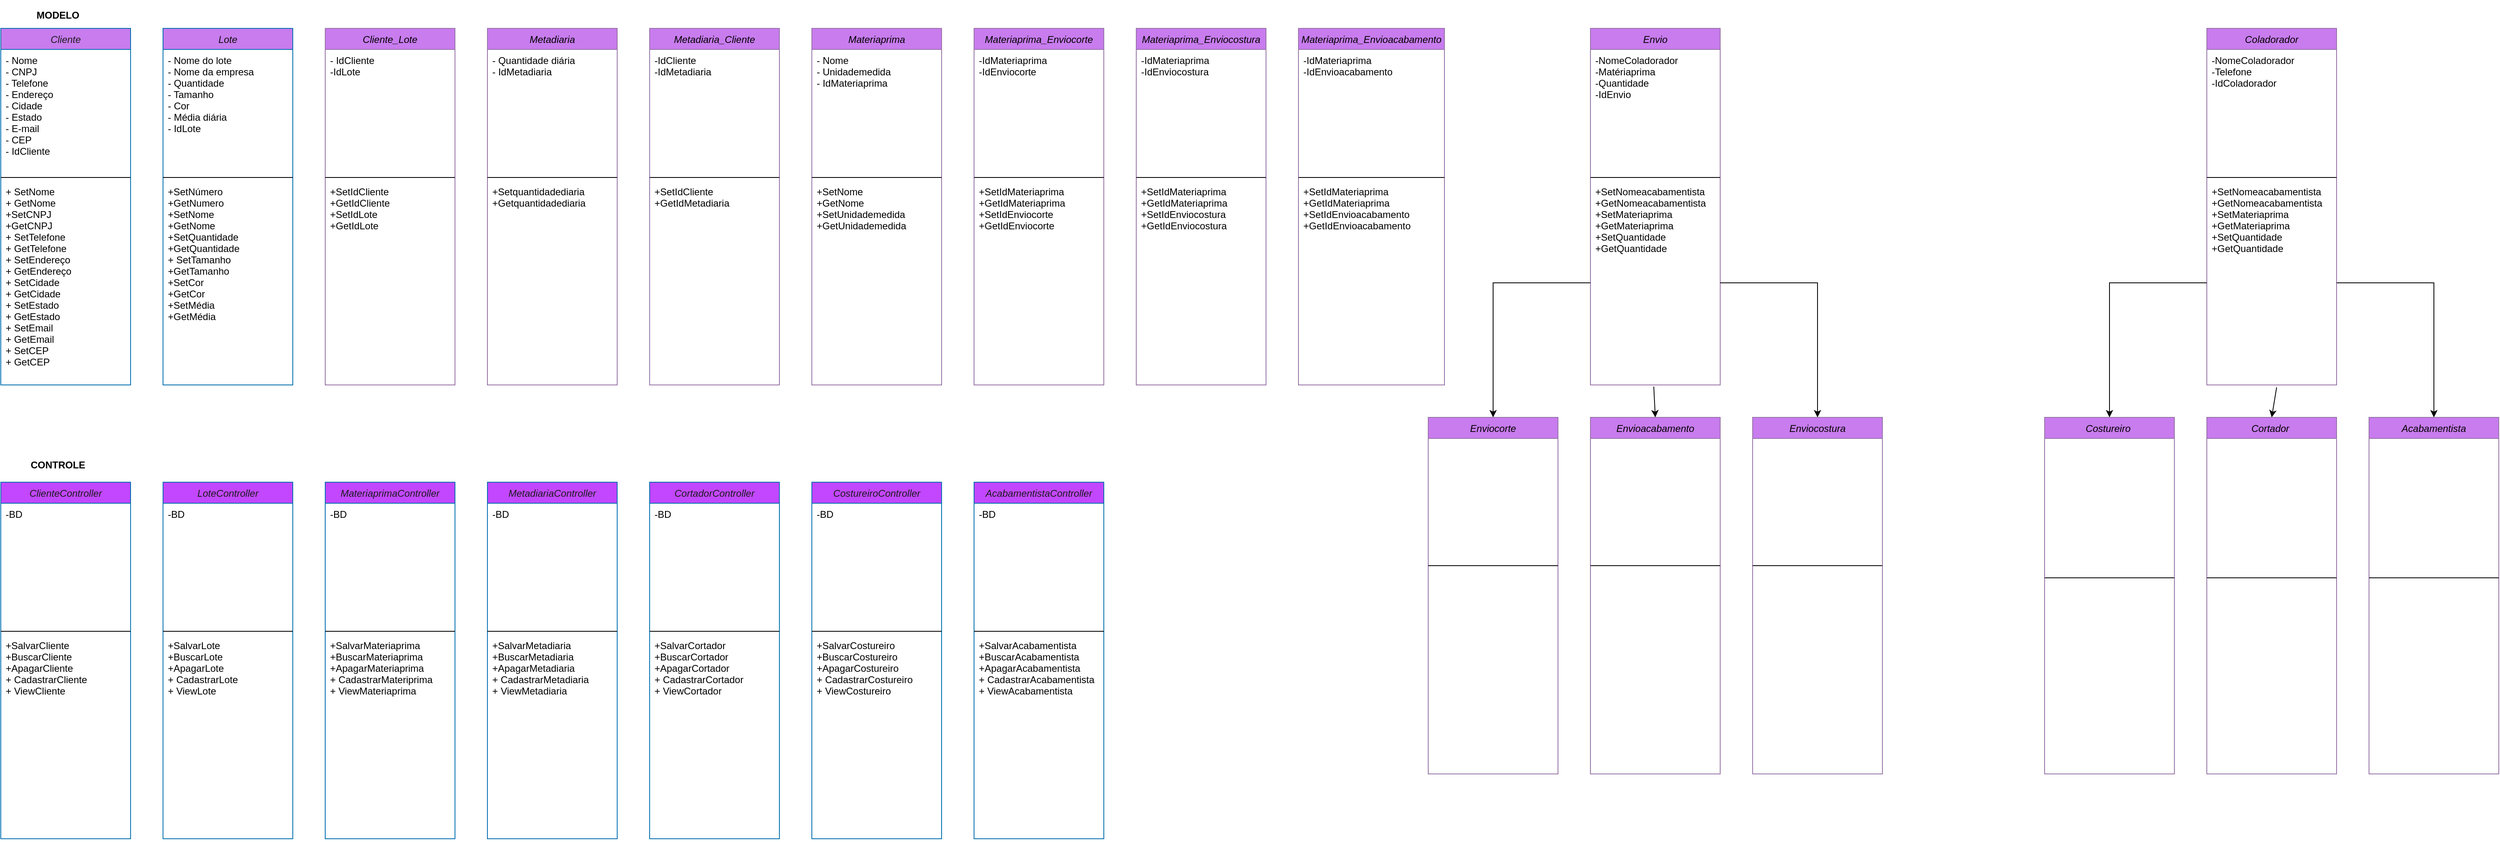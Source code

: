 <mxfile version="24.5.5" type="device">
  <diagram id="C5RBs43oDa-KdzZeNtuy" name="Page-1">
    <mxGraphModel dx="1434" dy="772" grid="1" gridSize="10" guides="1" tooltips="1" connect="1" arrows="1" fold="1" page="1" pageScale="1" pageWidth="827" pageHeight="1169" math="0" shadow="0">
      <root>
        <mxCell id="WIyWlLk6GJQsqaUBKTNV-0" />
        <mxCell id="WIyWlLk6GJQsqaUBKTNV-1" parent="WIyWlLk6GJQsqaUBKTNV-0" />
        <mxCell id="zkfFHV4jXpPFQw0GAbJ--0" value="Cliente" style="swimlane;fontStyle=2;align=center;verticalAlign=top;childLayout=stackLayout;horizontal=1;startSize=26;horizontalStack=0;resizeParent=1;resizeLast=0;collapsible=1;marginBottom=0;rounded=0;shadow=0;strokeWidth=1;fillColor=#c87cee;strokeColor=#006EAF;fontColor=#1C1C1C;" parent="WIyWlLk6GJQsqaUBKTNV-1" vertex="1">
          <mxGeometry x="40" y="40" width="160" height="440" as="geometry">
            <mxRectangle x="230" y="140" width="160" height="26" as="alternateBounds" />
          </mxGeometry>
        </mxCell>
        <mxCell id="zkfFHV4jXpPFQw0GAbJ--2" value="- Nome&#xa;- CNPJ&#xa;- Telefone&#xa;- Endereço &#xa;- Cidade &#xa;- Estado&#xa;- E-mail &#xa;- CEP&#xa;- IdCliente " style="text;align=left;verticalAlign=top;spacingLeft=4;spacingRight=4;overflow=hidden;rotatable=0;points=[[0,0.5],[1,0.5]];portConstraint=eastwest;rounded=0;shadow=0;html=0;" parent="zkfFHV4jXpPFQw0GAbJ--0" vertex="1">
          <mxGeometry y="26" width="160" height="154" as="geometry" />
        </mxCell>
        <mxCell id="zkfFHV4jXpPFQw0GAbJ--4" value="" style="line;html=1;strokeWidth=1;align=left;verticalAlign=middle;spacingTop=-1;spacingLeft=3;spacingRight=3;rotatable=0;labelPosition=right;points=[];portConstraint=eastwest;" parent="zkfFHV4jXpPFQw0GAbJ--0" vertex="1">
          <mxGeometry y="180" width="160" height="8" as="geometry" />
        </mxCell>
        <mxCell id="zkfFHV4jXpPFQw0GAbJ--5" value="+ SetNome&#xa;+ GetNome&#xa;+SetCNPJ&#xa;+GetCNPJ&#xa;+ SetTelefone&#xa;+ GetTelefone&#xa;+ SetEndereço&#xa;+ GetEndereço &#xa;+ SetCidade&#xa;+ GetCidade&#xa;+ SetEstado&#xa;+ GetEstado &#xa;+ SetEmail&#xa;+ GetEmail&#xa;+ SetCEP&#xa;+ GetCEP" style="text;align=left;verticalAlign=top;spacingLeft=4;spacingRight=4;overflow=hidden;rotatable=0;points=[[0,0.5],[1,0.5]];portConstraint=eastwest;" parent="zkfFHV4jXpPFQw0GAbJ--0" vertex="1">
          <mxGeometry y="188" width="160" height="252" as="geometry" />
        </mxCell>
        <mxCell id="ufXeh0rlqe1aA6A5v5uA-0" value="Lote" style="swimlane;fontStyle=2;align=center;verticalAlign=top;childLayout=stackLayout;horizontal=1;startSize=26;horizontalStack=0;resizeParent=1;resizeLast=0;collapsible=1;marginBottom=0;rounded=0;shadow=0;strokeWidth=1;fillColor=#c87cee;strokeColor=#006EAF;fontColor=#0F0F0F;" parent="WIyWlLk6GJQsqaUBKTNV-1" vertex="1">
          <mxGeometry x="240" y="40" width="160" height="440" as="geometry">
            <mxRectangle x="230" y="140" width="160" height="26" as="alternateBounds" />
          </mxGeometry>
        </mxCell>
        <mxCell id="ufXeh0rlqe1aA6A5v5uA-1" value="- Nome do lote&#xa;- Nome da empresa&#xa;- Quantidade&#xa;- Tamanho&#xa;- Cor &#xa;- Média diária &#xa;- IdLote" style="text;align=left;verticalAlign=top;spacingLeft=4;spacingRight=4;overflow=hidden;rotatable=0;points=[[0,0.5],[1,0.5]];portConstraint=eastwest;rounded=0;shadow=0;html=0;" parent="ufXeh0rlqe1aA6A5v5uA-0" vertex="1">
          <mxGeometry y="26" width="160" height="154" as="geometry" />
        </mxCell>
        <mxCell id="ufXeh0rlqe1aA6A5v5uA-2" value="" style="line;html=1;strokeWidth=1;align=left;verticalAlign=middle;spacingTop=-1;spacingLeft=3;spacingRight=3;rotatable=0;labelPosition=right;points=[];portConstraint=eastwest;" parent="ufXeh0rlqe1aA6A5v5uA-0" vertex="1">
          <mxGeometry y="180" width="160" height="8" as="geometry" />
        </mxCell>
        <mxCell id="ufXeh0rlqe1aA6A5v5uA-3" value="+SetNúmero&#xa;+GetNumero&#xa;+SetNome&#xa;+GetNome&#xa;+SetQuantidade&#xa;+GetQuantidade&#xa;+ SetTamanho&#xa;+GetTamanho&#xa;+SetCor&#xa;+GetCor&#xa;+SetMédia&#xa;+GetMédia" style="text;align=left;verticalAlign=top;spacingLeft=4;spacingRight=4;overflow=hidden;rotatable=0;points=[[0,0.5],[1,0.5]];portConstraint=eastwest;" parent="ufXeh0rlqe1aA6A5v5uA-0" vertex="1">
          <mxGeometry y="188" width="160" height="242" as="geometry" />
        </mxCell>
        <mxCell id="ufXeh0rlqe1aA6A5v5uA-5" value="Cliente_Lote" style="swimlane;fontStyle=2;align=center;verticalAlign=top;childLayout=stackLayout;horizontal=1;startSize=26;horizontalStack=0;resizeParent=1;resizeLast=0;collapsible=1;marginBottom=0;rounded=0;shadow=0;strokeWidth=1;fillColor=#c87cee;strokeColor=#9673a6;" parent="WIyWlLk6GJQsqaUBKTNV-1" vertex="1">
          <mxGeometry x="440" y="40" width="160" height="440" as="geometry">
            <mxRectangle x="230" y="140" width="160" height="26" as="alternateBounds" />
          </mxGeometry>
        </mxCell>
        <mxCell id="ufXeh0rlqe1aA6A5v5uA-6" value="- IdCliente&#xa;-IdLote" style="text;align=left;verticalAlign=top;spacingLeft=4;spacingRight=4;overflow=hidden;rotatable=0;points=[[0,0.5],[1,0.5]];portConstraint=eastwest;rounded=0;shadow=0;html=0;" parent="ufXeh0rlqe1aA6A5v5uA-5" vertex="1">
          <mxGeometry y="26" width="160" height="154" as="geometry" />
        </mxCell>
        <mxCell id="ufXeh0rlqe1aA6A5v5uA-7" value="" style="line;html=1;strokeWidth=1;align=left;verticalAlign=middle;spacingTop=-1;spacingLeft=3;spacingRight=3;rotatable=0;labelPosition=right;points=[];portConstraint=eastwest;" parent="ufXeh0rlqe1aA6A5v5uA-5" vertex="1">
          <mxGeometry y="180" width="160" height="8" as="geometry" />
        </mxCell>
        <mxCell id="ufXeh0rlqe1aA6A5v5uA-8" value="+SetIdCliente&#xa;+GetIdCliente&#xa;+SetIdLote&#xa;+GetIdLote" style="text;align=left;verticalAlign=top;spacingLeft=4;spacingRight=4;overflow=hidden;rotatable=0;points=[[0,0.5],[1,0.5]];portConstraint=eastwest;" parent="ufXeh0rlqe1aA6A5v5uA-5" vertex="1">
          <mxGeometry y="188" width="160" height="242" as="geometry" />
        </mxCell>
        <mxCell id="ufXeh0rlqe1aA6A5v5uA-9" value="Metadiaria" style="swimlane;fontStyle=2;align=center;verticalAlign=top;childLayout=stackLayout;horizontal=1;startSize=26;horizontalStack=0;resizeParent=1;resizeLast=0;collapsible=1;marginBottom=0;rounded=0;shadow=0;strokeWidth=1;fillColor=#c87cee;strokeColor=#9673a6;" parent="WIyWlLk6GJQsqaUBKTNV-1" vertex="1">
          <mxGeometry x="640" y="40" width="160" height="440" as="geometry">
            <mxRectangle x="230" y="140" width="160" height="26" as="alternateBounds" />
          </mxGeometry>
        </mxCell>
        <mxCell id="ufXeh0rlqe1aA6A5v5uA-10" value="- Quantidade diária&#xa;- IdMetadiaria" style="text;align=left;verticalAlign=top;spacingLeft=4;spacingRight=4;overflow=hidden;rotatable=0;points=[[0,0.5],[1,0.5]];portConstraint=eastwest;rounded=0;shadow=0;html=0;" parent="ufXeh0rlqe1aA6A5v5uA-9" vertex="1">
          <mxGeometry y="26" width="160" height="154" as="geometry" />
        </mxCell>
        <mxCell id="ufXeh0rlqe1aA6A5v5uA-11" value="" style="line;html=1;strokeWidth=1;align=left;verticalAlign=middle;spacingTop=-1;spacingLeft=3;spacingRight=3;rotatable=0;labelPosition=right;points=[];portConstraint=eastwest;" parent="ufXeh0rlqe1aA6A5v5uA-9" vertex="1">
          <mxGeometry y="180" width="160" height="8" as="geometry" />
        </mxCell>
        <mxCell id="ufXeh0rlqe1aA6A5v5uA-12" value="+Setquantidadediaria&#xa;+Getquantidadediaria&#xa;" style="text;align=left;verticalAlign=top;spacingLeft=4;spacingRight=4;overflow=hidden;rotatable=0;points=[[0,0.5],[1,0.5]];portConstraint=eastwest;" parent="ufXeh0rlqe1aA6A5v5uA-9" vertex="1">
          <mxGeometry y="188" width="160" height="242" as="geometry" />
        </mxCell>
        <mxCell id="ufXeh0rlqe1aA6A5v5uA-13" value="Metadiaria_Cliente" style="swimlane;fontStyle=2;align=center;verticalAlign=top;childLayout=stackLayout;horizontal=1;startSize=26;horizontalStack=0;resizeParent=1;resizeLast=0;collapsible=1;marginBottom=0;rounded=0;shadow=0;strokeWidth=1;fillColor=#c87cee;strokeColor=#9673a6;" parent="WIyWlLk6GJQsqaUBKTNV-1" vertex="1">
          <mxGeometry x="840" y="40" width="160" height="440" as="geometry">
            <mxRectangle x="230" y="140" width="160" height="26" as="alternateBounds" />
          </mxGeometry>
        </mxCell>
        <mxCell id="ufXeh0rlqe1aA6A5v5uA-14" value="-IdCliente&#xa;-IdMetadiaria" style="text;align=left;verticalAlign=top;spacingLeft=4;spacingRight=4;overflow=hidden;rotatable=0;points=[[0,0.5],[1,0.5]];portConstraint=eastwest;rounded=0;shadow=0;html=0;" parent="ufXeh0rlqe1aA6A5v5uA-13" vertex="1">
          <mxGeometry y="26" width="160" height="154" as="geometry" />
        </mxCell>
        <mxCell id="ufXeh0rlqe1aA6A5v5uA-15" value="" style="line;html=1;strokeWidth=1;align=left;verticalAlign=middle;spacingTop=-1;spacingLeft=3;spacingRight=3;rotatable=0;labelPosition=right;points=[];portConstraint=eastwest;" parent="ufXeh0rlqe1aA6A5v5uA-13" vertex="1">
          <mxGeometry y="180" width="160" height="8" as="geometry" />
        </mxCell>
        <mxCell id="ufXeh0rlqe1aA6A5v5uA-16" value="+SetIdCliente&#xa;+GetIdMetadiaria" style="text;align=left;verticalAlign=top;spacingLeft=4;spacingRight=4;overflow=hidden;rotatable=0;points=[[0,0.5],[1,0.5]];portConstraint=eastwest;" parent="ufXeh0rlqe1aA6A5v5uA-13" vertex="1">
          <mxGeometry y="188" width="160" height="242" as="geometry" />
        </mxCell>
        <mxCell id="ufXeh0rlqe1aA6A5v5uA-17" value="Materiaprima" style="swimlane;fontStyle=2;align=center;verticalAlign=top;childLayout=stackLayout;horizontal=1;startSize=26;horizontalStack=0;resizeParent=1;resizeLast=0;collapsible=1;marginBottom=0;rounded=0;shadow=0;strokeWidth=1;fillColor=#c87cee;strokeColor=#9673a6;" parent="WIyWlLk6GJQsqaUBKTNV-1" vertex="1">
          <mxGeometry x="1040" y="40" width="160" height="440" as="geometry">
            <mxRectangle x="230" y="140" width="160" height="26" as="alternateBounds" />
          </mxGeometry>
        </mxCell>
        <mxCell id="ufXeh0rlqe1aA6A5v5uA-18" value="- Nome&#xa;- Unidademedida&#xa;- IdMateriaprima" style="text;align=left;verticalAlign=top;spacingLeft=4;spacingRight=4;overflow=hidden;rotatable=0;points=[[0,0.5],[1,0.5]];portConstraint=eastwest;rounded=0;shadow=0;html=0;" parent="ufXeh0rlqe1aA6A5v5uA-17" vertex="1">
          <mxGeometry y="26" width="160" height="154" as="geometry" />
        </mxCell>
        <mxCell id="ufXeh0rlqe1aA6A5v5uA-19" value="" style="line;html=1;strokeWidth=1;align=left;verticalAlign=middle;spacingTop=-1;spacingLeft=3;spacingRight=3;rotatable=0;labelPosition=right;points=[];portConstraint=eastwest;" parent="ufXeh0rlqe1aA6A5v5uA-17" vertex="1">
          <mxGeometry y="180" width="160" height="8" as="geometry" />
        </mxCell>
        <mxCell id="ufXeh0rlqe1aA6A5v5uA-20" value="+SetNome&#xa;+GetNome&#xa;+SetUnidademedida&#xa;+GetUnidademedida " style="text;align=left;verticalAlign=top;spacingLeft=4;spacingRight=4;overflow=hidden;rotatable=0;points=[[0,0.5],[1,0.5]];portConstraint=eastwest;" parent="ufXeh0rlqe1aA6A5v5uA-17" vertex="1">
          <mxGeometry y="188" width="160" height="242" as="geometry" />
        </mxCell>
        <mxCell id="ufXeh0rlqe1aA6A5v5uA-21" value="Enviocorte" style="swimlane;fontStyle=2;align=center;verticalAlign=top;childLayout=stackLayout;horizontal=1;startSize=26;horizontalStack=0;resizeParent=1;resizeLast=0;collapsible=1;marginBottom=0;rounded=0;shadow=0;strokeWidth=1;fillColor=#c87cee;strokeColor=#9673a6;" parent="WIyWlLk6GJQsqaUBKTNV-1" vertex="1">
          <mxGeometry x="1800" y="520" width="160" height="440" as="geometry">
            <mxRectangle x="230" y="140" width="160" height="26" as="alternateBounds" />
          </mxGeometry>
        </mxCell>
        <mxCell id="ufXeh0rlqe1aA6A5v5uA-23" value="" style="line;html=1;strokeWidth=1;align=left;verticalAlign=middle;spacingTop=-1;spacingLeft=3;spacingRight=3;rotatable=0;labelPosition=right;points=[];portConstraint=eastwest;" parent="ufXeh0rlqe1aA6A5v5uA-21" vertex="1">
          <mxGeometry y="26" width="160" height="314" as="geometry" />
        </mxCell>
        <mxCell id="ufXeh0rlqe1aA6A5v5uA-25" value="Materiaprima_Enviocorte" style="swimlane;fontStyle=2;align=center;verticalAlign=top;childLayout=stackLayout;horizontal=1;startSize=26;horizontalStack=0;resizeParent=1;resizeLast=0;collapsible=1;marginBottom=0;rounded=0;shadow=0;strokeWidth=1;fillColor=#c87cee;strokeColor=#9673a6;" parent="WIyWlLk6GJQsqaUBKTNV-1" vertex="1">
          <mxGeometry x="1240" y="40" width="160" height="440" as="geometry">
            <mxRectangle x="230" y="140" width="160" height="26" as="alternateBounds" />
          </mxGeometry>
        </mxCell>
        <mxCell id="ufXeh0rlqe1aA6A5v5uA-26" value="-IdMateriaprima&#xa;-IdEnviocorte" style="text;align=left;verticalAlign=top;spacingLeft=4;spacingRight=4;overflow=hidden;rotatable=0;points=[[0,0.5],[1,0.5]];portConstraint=eastwest;rounded=0;shadow=0;html=0;" parent="ufXeh0rlqe1aA6A5v5uA-25" vertex="1">
          <mxGeometry y="26" width="160" height="154" as="geometry" />
        </mxCell>
        <mxCell id="ufXeh0rlqe1aA6A5v5uA-27" value="" style="line;html=1;strokeWidth=1;align=left;verticalAlign=middle;spacingTop=-1;spacingLeft=3;spacingRight=3;rotatable=0;labelPosition=right;points=[];portConstraint=eastwest;" parent="ufXeh0rlqe1aA6A5v5uA-25" vertex="1">
          <mxGeometry y="180" width="160" height="8" as="geometry" />
        </mxCell>
        <mxCell id="ufXeh0rlqe1aA6A5v5uA-28" value="+SetIdMateriaprima&#xa;+GetIdMateriaprima&#xa;+SetIdEnviocorte&#xa;+GetIdEnviocorte" style="text;align=left;verticalAlign=top;spacingLeft=4;spacingRight=4;overflow=hidden;rotatable=0;points=[[0,0.5],[1,0.5]];portConstraint=eastwest;" parent="ufXeh0rlqe1aA6A5v5uA-25" vertex="1">
          <mxGeometry y="188" width="160" height="242" as="geometry" />
        </mxCell>
        <mxCell id="ufXeh0rlqe1aA6A5v5uA-37" value="Materiaprima_Enviocostura" style="swimlane;fontStyle=2;align=center;verticalAlign=top;childLayout=stackLayout;horizontal=1;startSize=26;horizontalStack=0;resizeParent=1;resizeLast=0;collapsible=1;marginBottom=0;rounded=0;shadow=0;strokeWidth=1;fillColor=#c87cee;strokeColor=#9673a6;" parent="WIyWlLk6GJQsqaUBKTNV-1" vertex="1">
          <mxGeometry x="1440" y="40" width="160" height="440" as="geometry">
            <mxRectangle x="230" y="140" width="160" height="26" as="alternateBounds" />
          </mxGeometry>
        </mxCell>
        <mxCell id="ufXeh0rlqe1aA6A5v5uA-38" value="-IdMateriaprima&#xa;-IdEnviocostura" style="text;align=left;verticalAlign=top;spacingLeft=4;spacingRight=4;overflow=hidden;rotatable=0;points=[[0,0.5],[1,0.5]];portConstraint=eastwest;rounded=0;shadow=0;html=0;" parent="ufXeh0rlqe1aA6A5v5uA-37" vertex="1">
          <mxGeometry y="26" width="160" height="154" as="geometry" />
        </mxCell>
        <mxCell id="ufXeh0rlqe1aA6A5v5uA-39" value="" style="line;html=1;strokeWidth=1;align=left;verticalAlign=middle;spacingTop=-1;spacingLeft=3;spacingRight=3;rotatable=0;labelPosition=right;points=[];portConstraint=eastwest;" parent="ufXeh0rlqe1aA6A5v5uA-37" vertex="1">
          <mxGeometry y="180" width="160" height="8" as="geometry" />
        </mxCell>
        <mxCell id="ufXeh0rlqe1aA6A5v5uA-40" value="+SetIdMateriaprima&#xa;+GetIdMateriaprima&#xa;+SetIdEnviocostura&#xa;+GetIdEnviocostura" style="text;align=left;verticalAlign=top;spacingLeft=4;spacingRight=4;overflow=hidden;rotatable=0;points=[[0,0.5],[1,0.5]];portConstraint=eastwest;" parent="ufXeh0rlqe1aA6A5v5uA-37" vertex="1">
          <mxGeometry y="188" width="160" height="242" as="geometry" />
        </mxCell>
        <mxCell id="ufXeh0rlqe1aA6A5v5uA-41" value="Envioacabamento" style="swimlane;fontStyle=2;align=center;verticalAlign=top;childLayout=stackLayout;horizontal=1;startSize=26;horizontalStack=0;resizeParent=1;resizeLast=0;collapsible=1;marginBottom=0;rounded=0;shadow=0;strokeWidth=1;fillColor=#c87cee;strokeColor=#9673a6;" parent="WIyWlLk6GJQsqaUBKTNV-1" vertex="1">
          <mxGeometry x="2000" y="520" width="160" height="440" as="geometry">
            <mxRectangle x="230" y="140" width="160" height="26" as="alternateBounds" />
          </mxGeometry>
        </mxCell>
        <mxCell id="ufXeh0rlqe1aA6A5v5uA-43" value="" style="line;html=1;strokeWidth=1;align=left;verticalAlign=middle;spacingTop=-1;spacingLeft=3;spacingRight=3;rotatable=0;labelPosition=right;points=[];portConstraint=eastwest;" parent="ufXeh0rlqe1aA6A5v5uA-41" vertex="1">
          <mxGeometry y="26" width="160" height="314" as="geometry" />
        </mxCell>
        <mxCell id="ufXeh0rlqe1aA6A5v5uA-45" value="Materiaprima_Envioacabamento" style="swimlane;fontStyle=2;align=center;verticalAlign=top;childLayout=stackLayout;horizontal=1;startSize=26;horizontalStack=0;resizeParent=1;resizeLast=0;collapsible=1;marginBottom=0;rounded=0;shadow=0;strokeWidth=1;fillColor=#c87cee;strokeColor=#9673a6;" parent="WIyWlLk6GJQsqaUBKTNV-1" vertex="1">
          <mxGeometry x="1640" y="40" width="180" height="440" as="geometry">
            <mxRectangle x="230" y="140" width="160" height="26" as="alternateBounds" />
          </mxGeometry>
        </mxCell>
        <mxCell id="ufXeh0rlqe1aA6A5v5uA-46" value="-IdMateriaprima&#xa;-IdEnvioacabamento" style="text;align=left;verticalAlign=top;spacingLeft=4;spacingRight=4;overflow=hidden;rotatable=0;points=[[0,0.5],[1,0.5]];portConstraint=eastwest;rounded=0;shadow=0;html=0;" parent="ufXeh0rlqe1aA6A5v5uA-45" vertex="1">
          <mxGeometry y="26" width="180" height="154" as="geometry" />
        </mxCell>
        <mxCell id="ufXeh0rlqe1aA6A5v5uA-47" value="" style="line;html=1;strokeWidth=1;align=left;verticalAlign=middle;spacingTop=-1;spacingLeft=3;spacingRight=3;rotatable=0;labelPosition=right;points=[];portConstraint=eastwest;" parent="ufXeh0rlqe1aA6A5v5uA-45" vertex="1">
          <mxGeometry y="180" width="180" height="8" as="geometry" />
        </mxCell>
        <mxCell id="ufXeh0rlqe1aA6A5v5uA-48" value="+SetIdMateriaprima&#xa;+GetIdMateriaprima&#xa;+SetIdEnvioacabamento&#xa;+GetIdEnvioacabamento&#xa;" style="text;align=left;verticalAlign=top;spacingLeft=4;spacingRight=4;overflow=hidden;rotatable=0;points=[[0,0.5],[1,0.5]];portConstraint=eastwest;" parent="ufXeh0rlqe1aA6A5v5uA-45" vertex="1">
          <mxGeometry y="188" width="180" height="242" as="geometry" />
        </mxCell>
        <mxCell id="ufXeh0rlqe1aA6A5v5uA-49" value="ClienteController" style="swimlane;fontStyle=2;align=center;verticalAlign=top;childLayout=stackLayout;horizontal=1;startSize=26;horizontalStack=0;resizeParent=1;resizeLast=0;collapsible=1;marginBottom=0;rounded=0;shadow=0;strokeWidth=1;fillColor=#c247ff;strokeColor=#006EAF;fontColor=#1C1C1C;" parent="WIyWlLk6GJQsqaUBKTNV-1" vertex="1">
          <mxGeometry x="40" y="600" width="160" height="440" as="geometry">
            <mxRectangle x="230" y="140" width="160" height="26" as="alternateBounds" />
          </mxGeometry>
        </mxCell>
        <mxCell id="ufXeh0rlqe1aA6A5v5uA-50" value="-BD" style="text;align=left;verticalAlign=top;spacingLeft=4;spacingRight=4;overflow=hidden;rotatable=0;points=[[0,0.5],[1,0.5]];portConstraint=eastwest;rounded=0;shadow=0;html=0;" parent="ufXeh0rlqe1aA6A5v5uA-49" vertex="1">
          <mxGeometry y="26" width="160" height="154" as="geometry" />
        </mxCell>
        <mxCell id="ufXeh0rlqe1aA6A5v5uA-51" value="" style="line;html=1;strokeWidth=1;align=left;verticalAlign=middle;spacingTop=-1;spacingLeft=3;spacingRight=3;rotatable=0;labelPosition=right;points=[];portConstraint=eastwest;" parent="ufXeh0rlqe1aA6A5v5uA-49" vertex="1">
          <mxGeometry y="180" width="160" height="8" as="geometry" />
        </mxCell>
        <mxCell id="ufXeh0rlqe1aA6A5v5uA-52" value="+SalvarCliente&#xa;+BuscarCliente&#xa;+ApagarCliente&#xa;+ CadastrarCliente&#xa;+ ViewCliente" style="text;align=left;verticalAlign=top;spacingLeft=4;spacingRight=4;overflow=hidden;rotatable=0;points=[[0,0.5],[1,0.5]];portConstraint=eastwest;" parent="ufXeh0rlqe1aA6A5v5uA-49" vertex="1">
          <mxGeometry y="188" width="160" height="252" as="geometry" />
        </mxCell>
        <mxCell id="ufXeh0rlqe1aA6A5v5uA-53" value="LoteController" style="swimlane;fontStyle=2;align=center;verticalAlign=top;childLayout=stackLayout;horizontal=1;startSize=26;horizontalStack=0;resizeParent=1;resizeLast=0;collapsible=1;marginBottom=0;rounded=0;shadow=0;strokeWidth=1;fillColor=#c247ff;strokeColor=#006EAF;fontColor=#1C1C1C;" parent="WIyWlLk6GJQsqaUBKTNV-1" vertex="1">
          <mxGeometry x="240" y="600" width="160" height="440" as="geometry">
            <mxRectangle x="230" y="140" width="160" height="26" as="alternateBounds" />
          </mxGeometry>
        </mxCell>
        <mxCell id="ufXeh0rlqe1aA6A5v5uA-54" value="-BD" style="text;align=left;verticalAlign=top;spacingLeft=4;spacingRight=4;overflow=hidden;rotatable=0;points=[[0,0.5],[1,0.5]];portConstraint=eastwest;rounded=0;shadow=0;html=0;" parent="ufXeh0rlqe1aA6A5v5uA-53" vertex="1">
          <mxGeometry y="26" width="160" height="154" as="geometry" />
        </mxCell>
        <mxCell id="ufXeh0rlqe1aA6A5v5uA-55" value="" style="line;html=1;strokeWidth=1;align=left;verticalAlign=middle;spacingTop=-1;spacingLeft=3;spacingRight=3;rotatable=0;labelPosition=right;points=[];portConstraint=eastwest;" parent="ufXeh0rlqe1aA6A5v5uA-53" vertex="1">
          <mxGeometry y="180" width="160" height="8" as="geometry" />
        </mxCell>
        <mxCell id="ufXeh0rlqe1aA6A5v5uA-56" value="+SalvarLote&#xa;+BuscarLote&#xa;+ApagarLote&#xa;+ CadastrarLote&#xa;+ ViewLote" style="text;align=left;verticalAlign=top;spacingLeft=4;spacingRight=4;overflow=hidden;rotatable=0;points=[[0,0.5],[1,0.5]];portConstraint=eastwest;" parent="ufXeh0rlqe1aA6A5v5uA-53" vertex="1">
          <mxGeometry y="188" width="160" height="252" as="geometry" />
        </mxCell>
        <mxCell id="ufXeh0rlqe1aA6A5v5uA-61" value="MateriaprimaController" style="swimlane;fontStyle=2;align=center;verticalAlign=top;childLayout=stackLayout;horizontal=1;startSize=26;horizontalStack=0;resizeParent=1;resizeLast=0;collapsible=1;marginBottom=0;rounded=0;shadow=0;strokeWidth=1;fillColor=#c247ff;strokeColor=#006EAF;fontColor=#1C1C1C;" parent="WIyWlLk6GJQsqaUBKTNV-1" vertex="1">
          <mxGeometry x="440" y="600" width="160" height="440" as="geometry">
            <mxRectangle x="230" y="140" width="160" height="26" as="alternateBounds" />
          </mxGeometry>
        </mxCell>
        <mxCell id="ufXeh0rlqe1aA6A5v5uA-62" value="-BD" style="text;align=left;verticalAlign=top;spacingLeft=4;spacingRight=4;overflow=hidden;rotatable=0;points=[[0,0.5],[1,0.5]];portConstraint=eastwest;rounded=0;shadow=0;html=0;" parent="ufXeh0rlqe1aA6A5v5uA-61" vertex="1">
          <mxGeometry y="26" width="160" height="154" as="geometry" />
        </mxCell>
        <mxCell id="ufXeh0rlqe1aA6A5v5uA-63" value="" style="line;html=1;strokeWidth=1;align=left;verticalAlign=middle;spacingTop=-1;spacingLeft=3;spacingRight=3;rotatable=0;labelPosition=right;points=[];portConstraint=eastwest;" parent="ufXeh0rlqe1aA6A5v5uA-61" vertex="1">
          <mxGeometry y="180" width="160" height="8" as="geometry" />
        </mxCell>
        <mxCell id="ufXeh0rlqe1aA6A5v5uA-64" value="+SalvarMateriaprima&#xa;+BuscarMateriaprima&#xa;+ApagarMateriaprima&#xa;+ CadastrarMateriprima&#xa;+ ViewMateriaprima" style="text;align=left;verticalAlign=top;spacingLeft=4;spacingRight=4;overflow=hidden;rotatable=0;points=[[0,0.5],[1,0.5]];portConstraint=eastwest;" parent="ufXeh0rlqe1aA6A5v5uA-61" vertex="1">
          <mxGeometry y="188" width="160" height="252" as="geometry" />
        </mxCell>
        <mxCell id="ufXeh0rlqe1aA6A5v5uA-65" value="MetadiariaController" style="swimlane;fontStyle=2;align=center;verticalAlign=top;childLayout=stackLayout;horizontal=1;startSize=26;horizontalStack=0;resizeParent=1;resizeLast=0;collapsible=1;marginBottom=0;rounded=0;shadow=0;strokeWidth=1;fillColor=#c247ff;strokeColor=#006EAF;fontColor=#1C1C1C;" parent="WIyWlLk6GJQsqaUBKTNV-1" vertex="1">
          <mxGeometry x="640" y="600" width="160" height="440" as="geometry">
            <mxRectangle x="230" y="140" width="160" height="26" as="alternateBounds" />
          </mxGeometry>
        </mxCell>
        <mxCell id="ufXeh0rlqe1aA6A5v5uA-66" value="-BD" style="text;align=left;verticalAlign=top;spacingLeft=4;spacingRight=4;overflow=hidden;rotatable=0;points=[[0,0.5],[1,0.5]];portConstraint=eastwest;rounded=0;shadow=0;html=0;" parent="ufXeh0rlqe1aA6A5v5uA-65" vertex="1">
          <mxGeometry y="26" width="160" height="154" as="geometry" />
        </mxCell>
        <mxCell id="ufXeh0rlqe1aA6A5v5uA-67" value="" style="line;html=1;strokeWidth=1;align=left;verticalAlign=middle;spacingTop=-1;spacingLeft=3;spacingRight=3;rotatable=0;labelPosition=right;points=[];portConstraint=eastwest;" parent="ufXeh0rlqe1aA6A5v5uA-65" vertex="1">
          <mxGeometry y="180" width="160" height="8" as="geometry" />
        </mxCell>
        <mxCell id="ufXeh0rlqe1aA6A5v5uA-68" value="+SalvarMetadiaria&#xa;+BuscarMetadiaria&#xa;+ApagarMetadiaria&#xa;+ CadastrarMetadiaria&#xa;+ ViewMetadiaria" style="text;align=left;verticalAlign=top;spacingLeft=4;spacingRight=4;overflow=hidden;rotatable=0;points=[[0,0.5],[1,0.5]];portConstraint=eastwest;" parent="ufXeh0rlqe1aA6A5v5uA-65" vertex="1">
          <mxGeometry y="188" width="160" height="252" as="geometry" />
        </mxCell>
        <mxCell id="ufXeh0rlqe1aA6A5v5uA-69" value="CortadorController" style="swimlane;fontStyle=2;align=center;verticalAlign=top;childLayout=stackLayout;horizontal=1;startSize=26;horizontalStack=0;resizeParent=1;resizeLast=0;collapsible=1;marginBottom=0;rounded=0;shadow=0;strokeWidth=1;fillColor=#c247ff;strokeColor=#006EAF;fontColor=#1C1C1C;" parent="WIyWlLk6GJQsqaUBKTNV-1" vertex="1">
          <mxGeometry x="840" y="600" width="160" height="440" as="geometry">
            <mxRectangle x="230" y="140" width="160" height="26" as="alternateBounds" />
          </mxGeometry>
        </mxCell>
        <mxCell id="ufXeh0rlqe1aA6A5v5uA-70" value="-BD" style="text;align=left;verticalAlign=top;spacingLeft=4;spacingRight=4;overflow=hidden;rotatable=0;points=[[0,0.5],[1,0.5]];portConstraint=eastwest;rounded=0;shadow=0;html=0;" parent="ufXeh0rlqe1aA6A5v5uA-69" vertex="1">
          <mxGeometry y="26" width="160" height="154" as="geometry" />
        </mxCell>
        <mxCell id="ufXeh0rlqe1aA6A5v5uA-71" value="" style="line;html=1;strokeWidth=1;align=left;verticalAlign=middle;spacingTop=-1;spacingLeft=3;spacingRight=3;rotatable=0;labelPosition=right;points=[];portConstraint=eastwest;" parent="ufXeh0rlqe1aA6A5v5uA-69" vertex="1">
          <mxGeometry y="180" width="160" height="8" as="geometry" />
        </mxCell>
        <mxCell id="ufXeh0rlqe1aA6A5v5uA-72" value="+SalvarCortador&#xa;+BuscarCortador&#xa;+ApagarCortador&#xa;+ CadastrarCortador&#xa;+ ViewCortador" style="text;align=left;verticalAlign=top;spacingLeft=4;spacingRight=4;overflow=hidden;rotatable=0;points=[[0,0.5],[1,0.5]];portConstraint=eastwest;" parent="ufXeh0rlqe1aA6A5v5uA-69" vertex="1">
          <mxGeometry y="188" width="160" height="252" as="geometry" />
        </mxCell>
        <mxCell id="ufXeh0rlqe1aA6A5v5uA-73" value="CostureiroController" style="swimlane;fontStyle=2;align=center;verticalAlign=top;childLayout=stackLayout;horizontal=1;startSize=26;horizontalStack=0;resizeParent=1;resizeLast=0;collapsible=1;marginBottom=0;rounded=0;shadow=0;strokeWidth=1;fillColor=#c247ff;strokeColor=#006EAF;fontColor=#1C1C1C;" parent="WIyWlLk6GJQsqaUBKTNV-1" vertex="1">
          <mxGeometry x="1040" y="600" width="160" height="440" as="geometry">
            <mxRectangle x="230" y="140" width="160" height="26" as="alternateBounds" />
          </mxGeometry>
        </mxCell>
        <mxCell id="ufXeh0rlqe1aA6A5v5uA-74" value="-BD" style="text;align=left;verticalAlign=top;spacingLeft=4;spacingRight=4;overflow=hidden;rotatable=0;points=[[0,0.5],[1,0.5]];portConstraint=eastwest;rounded=0;shadow=0;html=0;" parent="ufXeh0rlqe1aA6A5v5uA-73" vertex="1">
          <mxGeometry y="26" width="160" height="154" as="geometry" />
        </mxCell>
        <mxCell id="ufXeh0rlqe1aA6A5v5uA-75" value="" style="line;html=1;strokeWidth=1;align=left;verticalAlign=middle;spacingTop=-1;spacingLeft=3;spacingRight=3;rotatable=0;labelPosition=right;points=[];portConstraint=eastwest;" parent="ufXeh0rlqe1aA6A5v5uA-73" vertex="1">
          <mxGeometry y="180" width="160" height="8" as="geometry" />
        </mxCell>
        <mxCell id="ufXeh0rlqe1aA6A5v5uA-76" value="+SalvarCostureiro&#xa;+BuscarCostureiro&#xa;+ApagarCostureiro&#xa;+ CadastrarCostureiro&#xa;+ ViewCostureiro " style="text;align=left;verticalAlign=top;spacingLeft=4;spacingRight=4;overflow=hidden;rotatable=0;points=[[0,0.5],[1,0.5]];portConstraint=eastwest;" parent="ufXeh0rlqe1aA6A5v5uA-73" vertex="1">
          <mxGeometry y="188" width="160" height="252" as="geometry" />
        </mxCell>
        <mxCell id="ufXeh0rlqe1aA6A5v5uA-77" value="AcabamentistaController" style="swimlane;fontStyle=2;align=center;verticalAlign=top;childLayout=stackLayout;horizontal=1;startSize=26;horizontalStack=0;resizeParent=1;resizeLast=0;collapsible=1;marginBottom=0;rounded=0;shadow=0;strokeWidth=1;fillColor=#c247ff;strokeColor=#006EAF;fontColor=#1C1C1C;" parent="WIyWlLk6GJQsqaUBKTNV-1" vertex="1">
          <mxGeometry x="1240" y="600" width="160" height="440" as="geometry">
            <mxRectangle x="230" y="140" width="160" height="26" as="alternateBounds" />
          </mxGeometry>
        </mxCell>
        <mxCell id="ufXeh0rlqe1aA6A5v5uA-78" value="-BD" style="text;align=left;verticalAlign=top;spacingLeft=4;spacingRight=4;overflow=hidden;rotatable=0;points=[[0,0.5],[1,0.5]];portConstraint=eastwest;rounded=0;shadow=0;html=0;" parent="ufXeh0rlqe1aA6A5v5uA-77" vertex="1">
          <mxGeometry y="26" width="160" height="154" as="geometry" />
        </mxCell>
        <mxCell id="ufXeh0rlqe1aA6A5v5uA-79" value="" style="line;html=1;strokeWidth=1;align=left;verticalAlign=middle;spacingTop=-1;spacingLeft=3;spacingRight=3;rotatable=0;labelPosition=right;points=[];portConstraint=eastwest;" parent="ufXeh0rlqe1aA6A5v5uA-77" vertex="1">
          <mxGeometry y="180" width="160" height="8" as="geometry" />
        </mxCell>
        <mxCell id="ufXeh0rlqe1aA6A5v5uA-80" value="+SalvarAcabamentista &#xa;+BuscarAcabamentista&#xa;+ApagarAcabamentista&#xa;+ CadastrarAcabamentista&#xa;+ ViewAcabamentista " style="text;align=left;verticalAlign=top;spacingLeft=4;spacingRight=4;overflow=hidden;rotatable=0;points=[[0,0.5],[1,0.5]];portConstraint=eastwest;" parent="ufXeh0rlqe1aA6A5v5uA-77" vertex="1">
          <mxGeometry y="188" width="160" height="252" as="geometry" />
        </mxCell>
        <mxCell id="ufXeh0rlqe1aA6A5v5uA-81" value="&lt;font style=&quot;font-size: 12px;&quot;&gt;MODELO&lt;/font&gt;" style="text;strokeColor=none;fillColor=none;html=1;fontSize=24;fontStyle=1;verticalAlign=middle;align=center;" parent="WIyWlLk6GJQsqaUBKTNV-1" vertex="1">
          <mxGeometry x="60" y="10" width="100" height="20" as="geometry" />
        </mxCell>
        <mxCell id="ufXeh0rlqe1aA6A5v5uA-82" value="&lt;span style=&quot;font-size: 12px;&quot;&gt;CONTROLE&lt;/span&gt;" style="text;strokeColor=none;fillColor=none;html=1;fontSize=24;fontStyle=1;verticalAlign=middle;align=center;" parent="WIyWlLk6GJQsqaUBKTNV-1" vertex="1">
          <mxGeometry x="60" y="565" width="100" height="20" as="geometry" />
        </mxCell>
        <mxCell id="ufXeh0rlqe1aA6A5v5uA-33" value="Enviocostura" style="swimlane;fontStyle=2;align=center;verticalAlign=top;childLayout=stackLayout;horizontal=1;startSize=26;horizontalStack=0;resizeParent=1;resizeLast=0;collapsible=1;marginBottom=0;rounded=0;shadow=0;strokeWidth=1;fillColor=#c87cee;strokeColor=#9673a6;" parent="WIyWlLk6GJQsqaUBKTNV-1" vertex="1">
          <mxGeometry x="2200" y="520" width="160" height="440" as="geometry">
            <mxRectangle x="230" y="140" width="160" height="26" as="alternateBounds" />
          </mxGeometry>
        </mxCell>
        <mxCell id="ufXeh0rlqe1aA6A5v5uA-35" value="" style="line;html=1;strokeWidth=1;align=left;verticalAlign=middle;spacingTop=-1;spacingLeft=3;spacingRight=3;rotatable=0;labelPosition=right;points=[];portConstraint=eastwest;" parent="ufXeh0rlqe1aA6A5v5uA-33" vertex="1">
          <mxGeometry y="26" width="160" height="314" as="geometry" />
        </mxCell>
        <mxCell id="pzlqiPW8KXP_UYyxUT0T-0" value="Envio" style="swimlane;fontStyle=2;align=center;verticalAlign=top;childLayout=stackLayout;horizontal=1;startSize=26;horizontalStack=0;resizeParent=1;resizeLast=0;collapsible=1;marginBottom=0;rounded=0;shadow=0;strokeWidth=1;fillColor=#c87cee;strokeColor=#9673a6;" parent="WIyWlLk6GJQsqaUBKTNV-1" vertex="1">
          <mxGeometry x="2000" y="40" width="160" height="440" as="geometry">
            <mxRectangle x="230" y="140" width="160" height="26" as="alternateBounds" />
          </mxGeometry>
        </mxCell>
        <mxCell id="pzlqiPW8KXP_UYyxUT0T-1" value="-NomeColadorador&#xa;-Matériaprima&#xa;-Quantidade&#xa;-IdEnvio" style="text;align=left;verticalAlign=top;spacingLeft=4;spacingRight=4;overflow=hidden;rotatable=0;points=[[0,0.5],[1,0.5]];portConstraint=eastwest;rounded=0;shadow=0;html=0;" parent="pzlqiPW8KXP_UYyxUT0T-0" vertex="1">
          <mxGeometry y="26" width="160" height="154" as="geometry" />
        </mxCell>
        <mxCell id="pzlqiPW8KXP_UYyxUT0T-2" value="" style="line;html=1;strokeWidth=1;align=left;verticalAlign=middle;spacingTop=-1;spacingLeft=3;spacingRight=3;rotatable=0;labelPosition=right;points=[];portConstraint=eastwest;" parent="pzlqiPW8KXP_UYyxUT0T-0" vertex="1">
          <mxGeometry y="180" width="160" height="8" as="geometry" />
        </mxCell>
        <mxCell id="pzlqiPW8KXP_UYyxUT0T-3" value="+SetNomeacabamentista&#xa;+GetNomeacabamentista&#xa;+SetMateriaprima&#xa;+GetMateriaprima&#xa;+SetQuantidade&#xa;+GetQuantidade" style="text;align=left;verticalAlign=top;spacingLeft=4;spacingRight=4;overflow=hidden;rotatable=0;points=[[0,0.5],[1,0.5]];portConstraint=eastwest;" parent="pzlqiPW8KXP_UYyxUT0T-0" vertex="1">
          <mxGeometry y="188" width="160" height="252" as="geometry" />
        </mxCell>
        <mxCell id="pzlqiPW8KXP_UYyxUT0T-5" style="edgeStyle=orthogonalEdgeStyle;rounded=0;orthogonalLoop=1;jettySize=auto;html=1;exitX=1;exitY=0.5;exitDx=0;exitDy=0;entryX=0.5;entryY=0;entryDx=0;entryDy=0;" parent="WIyWlLk6GJQsqaUBKTNV-1" source="pzlqiPW8KXP_UYyxUT0T-3" target="ufXeh0rlqe1aA6A5v5uA-33" edge="1">
          <mxGeometry relative="1" as="geometry" />
        </mxCell>
        <mxCell id="pzlqiPW8KXP_UYyxUT0T-6" style="edgeStyle=orthogonalEdgeStyle;rounded=0;orthogonalLoop=1;jettySize=auto;html=1;exitX=0;exitY=0.5;exitDx=0;exitDy=0;" parent="WIyWlLk6GJQsqaUBKTNV-1" source="pzlqiPW8KXP_UYyxUT0T-3" target="ufXeh0rlqe1aA6A5v5uA-21" edge="1">
          <mxGeometry relative="1" as="geometry" />
        </mxCell>
        <mxCell id="pzlqiPW8KXP_UYyxUT0T-7" value="" style="endArrow=classic;html=1;rounded=0;exitX=0.488;exitY=1.008;exitDx=0;exitDy=0;exitPerimeter=0;entryX=0.5;entryY=0;entryDx=0;entryDy=0;" parent="WIyWlLk6GJQsqaUBKTNV-1" source="pzlqiPW8KXP_UYyxUT0T-3" target="ufXeh0rlqe1aA6A5v5uA-41" edge="1">
          <mxGeometry width="50" height="50" relative="1" as="geometry">
            <mxPoint x="1930" y="400" as="sourcePoint" />
            <mxPoint x="1980" y="350" as="targetPoint" />
            <Array as="points">
              <mxPoint x="2080" y="520" />
            </Array>
          </mxGeometry>
        </mxCell>
        <mxCell id="pzlqiPW8KXP_UYyxUT0T-8" value="Costureiro " style="swimlane;fontStyle=2;align=center;verticalAlign=top;childLayout=stackLayout;horizontal=1;startSize=26;horizontalStack=0;resizeParent=1;resizeLast=0;collapsible=1;marginBottom=0;rounded=0;shadow=0;strokeWidth=1;fillColor=#c87cee;strokeColor=#9673a6;" parent="WIyWlLk6GJQsqaUBKTNV-1" vertex="1">
          <mxGeometry x="2560" y="520" width="160" height="440" as="geometry">
            <mxRectangle x="230" y="140" width="160" height="26" as="alternateBounds" />
          </mxGeometry>
        </mxCell>
        <mxCell id="pzlqiPW8KXP_UYyxUT0T-10" value="" style="line;html=1;strokeWidth=1;align=left;verticalAlign=middle;spacingTop=-1;spacingLeft=3;spacingRight=3;rotatable=0;labelPosition=right;points=[];portConstraint=eastwest;" parent="pzlqiPW8KXP_UYyxUT0T-8" vertex="1">
          <mxGeometry y="26" width="160" height="344" as="geometry" />
        </mxCell>
        <mxCell id="pzlqiPW8KXP_UYyxUT0T-12" value="Cortador " style="swimlane;fontStyle=2;align=center;verticalAlign=top;childLayout=stackLayout;horizontal=1;startSize=26;horizontalStack=0;resizeParent=1;resizeLast=0;collapsible=1;marginBottom=0;rounded=0;shadow=0;strokeWidth=1;fillColor=#c87cee;strokeColor=#9673a6;" parent="WIyWlLk6GJQsqaUBKTNV-1" vertex="1">
          <mxGeometry x="2760" y="520" width="160" height="440" as="geometry">
            <mxRectangle x="230" y="140" width="160" height="26" as="alternateBounds" />
          </mxGeometry>
        </mxCell>
        <mxCell id="pzlqiPW8KXP_UYyxUT0T-14" value="" style="line;html=1;strokeWidth=1;align=left;verticalAlign=middle;spacingTop=-1;spacingLeft=3;spacingRight=3;rotatable=0;labelPosition=right;points=[];portConstraint=eastwest;" parent="pzlqiPW8KXP_UYyxUT0T-12" vertex="1">
          <mxGeometry y="26" width="160" height="344" as="geometry" />
        </mxCell>
        <mxCell id="pzlqiPW8KXP_UYyxUT0T-16" value="Acabamentista" style="swimlane;fontStyle=2;align=center;verticalAlign=top;childLayout=stackLayout;horizontal=1;startSize=26;horizontalStack=0;resizeParent=1;resizeLast=0;collapsible=1;marginBottom=0;rounded=0;shadow=0;strokeWidth=1;fillColor=#c87cee;strokeColor=#9673a6;" parent="WIyWlLk6GJQsqaUBKTNV-1" vertex="1">
          <mxGeometry x="2960" y="520" width="160" height="440" as="geometry">
            <mxRectangle x="230" y="140" width="160" height="26" as="alternateBounds" />
          </mxGeometry>
        </mxCell>
        <mxCell id="pzlqiPW8KXP_UYyxUT0T-18" value="" style="line;html=1;strokeWidth=1;align=left;verticalAlign=middle;spacingTop=-1;spacingLeft=3;spacingRight=3;rotatable=0;labelPosition=right;points=[];portConstraint=eastwest;" parent="pzlqiPW8KXP_UYyxUT0T-16" vertex="1">
          <mxGeometry y="26" width="160" height="344" as="geometry" />
        </mxCell>
        <mxCell id="pzlqiPW8KXP_UYyxUT0T-20" value="Coladorador" style="swimlane;fontStyle=2;align=center;verticalAlign=top;childLayout=stackLayout;horizontal=1;startSize=26;horizontalStack=0;resizeParent=1;resizeLast=0;collapsible=1;marginBottom=0;rounded=0;shadow=0;strokeWidth=1;fillColor=#c87cee;strokeColor=#9673a6;" parent="WIyWlLk6GJQsqaUBKTNV-1" vertex="1">
          <mxGeometry x="2760" y="40" width="160" height="440" as="geometry">
            <mxRectangle x="230" y="140" width="160" height="26" as="alternateBounds" />
          </mxGeometry>
        </mxCell>
        <mxCell id="pzlqiPW8KXP_UYyxUT0T-21" value="-NomeColadorador&#xa;-Telefone&#xa;-IdColadorador" style="text;align=left;verticalAlign=top;spacingLeft=4;spacingRight=4;overflow=hidden;rotatable=0;points=[[0,0.5],[1,0.5]];portConstraint=eastwest;rounded=0;shadow=0;html=0;" parent="pzlqiPW8KXP_UYyxUT0T-20" vertex="1">
          <mxGeometry y="26" width="160" height="154" as="geometry" />
        </mxCell>
        <mxCell id="pzlqiPW8KXP_UYyxUT0T-22" value="" style="line;html=1;strokeWidth=1;align=left;verticalAlign=middle;spacingTop=-1;spacingLeft=3;spacingRight=3;rotatable=0;labelPosition=right;points=[];portConstraint=eastwest;" parent="pzlqiPW8KXP_UYyxUT0T-20" vertex="1">
          <mxGeometry y="180" width="160" height="8" as="geometry" />
        </mxCell>
        <mxCell id="pzlqiPW8KXP_UYyxUT0T-23" value="+SetNomeacabamentista&#xa;+GetNomeacabamentista&#xa;+SetMateriaprima&#xa;+GetMateriaprima&#xa;+SetQuantidade&#xa;+GetQuantidade" style="text;align=left;verticalAlign=top;spacingLeft=4;spacingRight=4;overflow=hidden;rotatable=0;points=[[0,0.5],[1,0.5]];portConstraint=eastwest;" parent="pzlqiPW8KXP_UYyxUT0T-20" vertex="1">
          <mxGeometry y="188" width="160" height="252" as="geometry" />
        </mxCell>
        <mxCell id="pzlqiPW8KXP_UYyxUT0T-24" style="edgeStyle=orthogonalEdgeStyle;rounded=0;orthogonalLoop=1;jettySize=auto;html=1;exitX=0;exitY=0.5;exitDx=0;exitDy=0;" parent="WIyWlLk6GJQsqaUBKTNV-1" source="pzlqiPW8KXP_UYyxUT0T-23" target="pzlqiPW8KXP_UYyxUT0T-8" edge="1">
          <mxGeometry relative="1" as="geometry" />
        </mxCell>
        <mxCell id="pzlqiPW8KXP_UYyxUT0T-25" style="edgeStyle=orthogonalEdgeStyle;rounded=0;orthogonalLoop=1;jettySize=auto;html=1;exitX=1;exitY=0.5;exitDx=0;exitDy=0;entryX=0.5;entryY=0;entryDx=0;entryDy=0;" parent="WIyWlLk6GJQsqaUBKTNV-1" source="pzlqiPW8KXP_UYyxUT0T-23" target="pzlqiPW8KXP_UYyxUT0T-16" edge="1">
          <mxGeometry relative="1" as="geometry">
            <mxPoint x="3070" y="550" as="targetPoint" />
          </mxGeometry>
        </mxCell>
        <mxCell id="pzlqiPW8KXP_UYyxUT0T-27" value="" style="endArrow=classic;html=1;rounded=0;exitX=0.538;exitY=1.012;exitDx=0;exitDy=0;exitPerimeter=0;entryX=0.5;entryY=0;entryDx=0;entryDy=0;" parent="WIyWlLk6GJQsqaUBKTNV-1" source="pzlqiPW8KXP_UYyxUT0T-23" target="pzlqiPW8KXP_UYyxUT0T-12" edge="1">
          <mxGeometry width="50" height="50" relative="1" as="geometry">
            <mxPoint x="2500" y="540" as="sourcePoint" />
            <mxPoint x="2550" y="490" as="targetPoint" />
          </mxGeometry>
        </mxCell>
      </root>
    </mxGraphModel>
  </diagram>
</mxfile>
